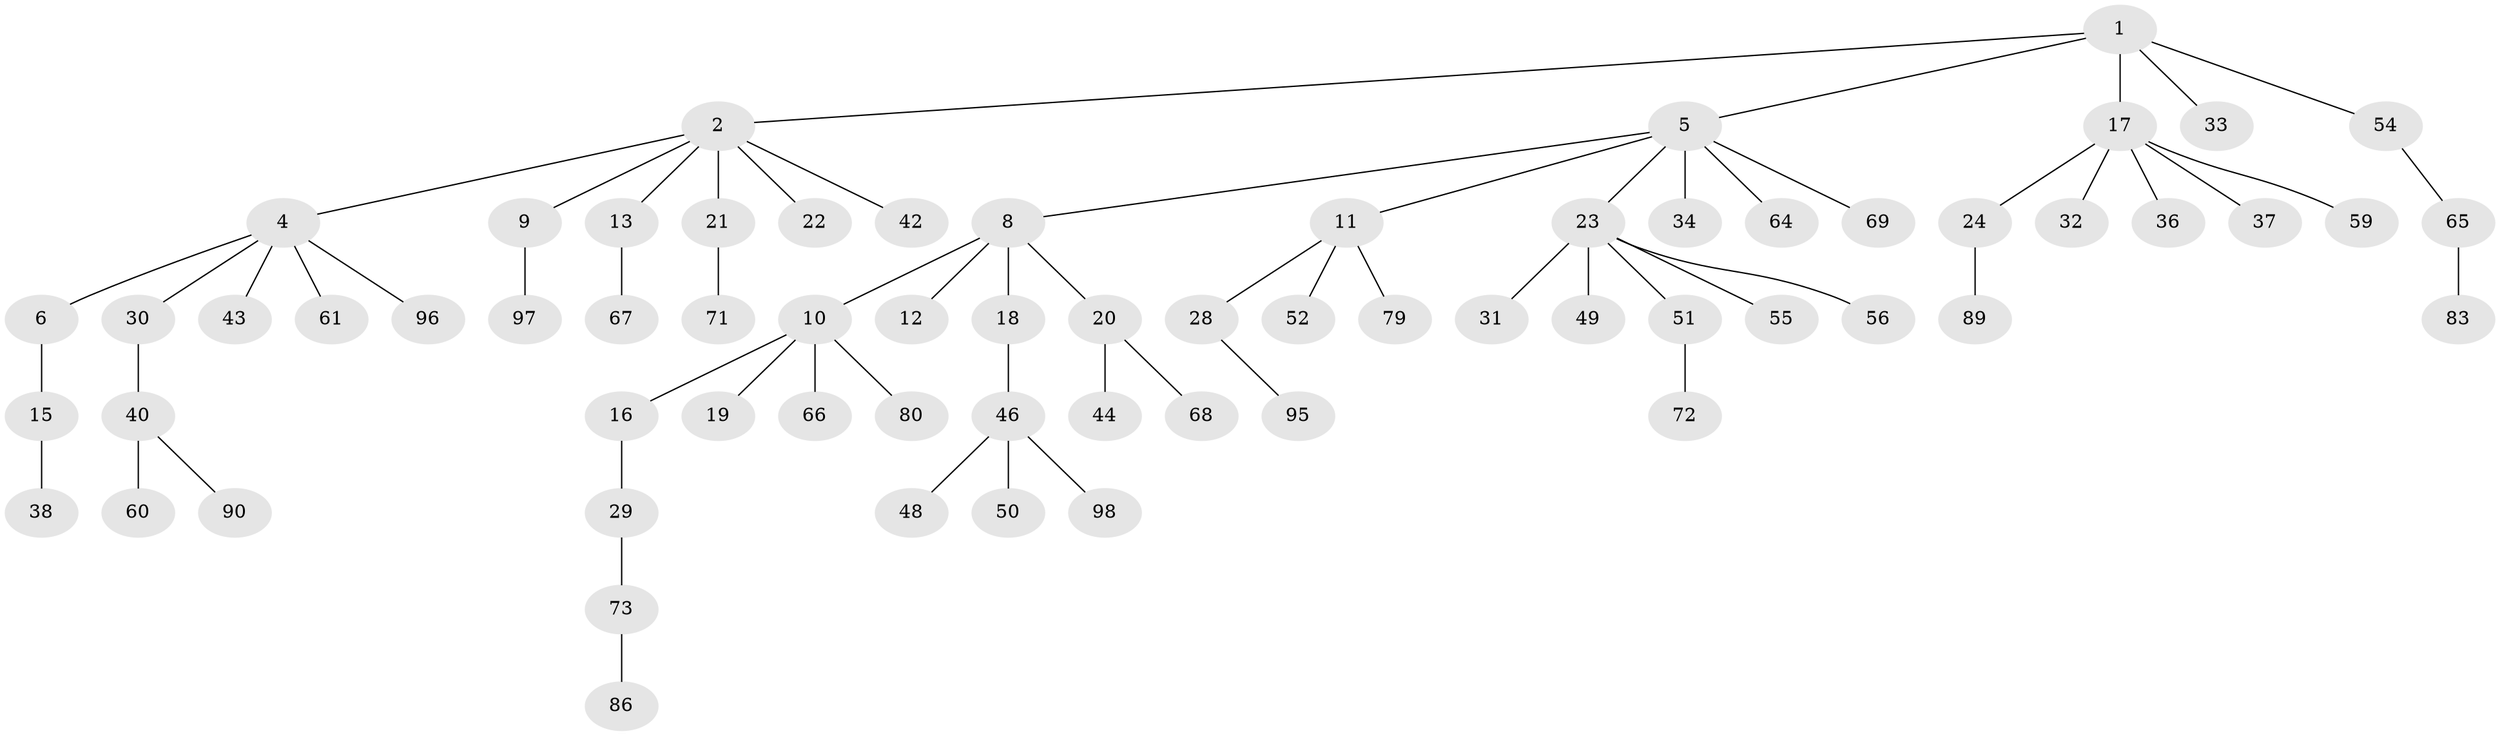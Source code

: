 // original degree distribution, {5: 0.03, 6: 0.02, 3: 0.12, 7: 0.03, 4: 0.02, 1: 0.5, 2: 0.28}
// Generated by graph-tools (version 1.1) at 2025/11/02/21/25 10:11:10]
// undirected, 66 vertices, 65 edges
graph export_dot {
graph [start="1"]
  node [color=gray90,style=filled];
  1 [super="+14"];
  2 [super="+3"];
  4 [super="+85"];
  5 [super="+7"];
  6 [super="+62"];
  8 [super="+26"];
  9 [super="+27"];
  10 [super="+58"];
  11 [super="+35"];
  12;
  13 [super="+47"];
  15;
  16 [super="+77"];
  17 [super="+81"];
  18;
  19 [super="+100"];
  20 [super="+39"];
  21 [super="+91"];
  22 [super="+41"];
  23 [super="+74"];
  24 [super="+25"];
  28 [super="+88"];
  29 [super="+87"];
  30;
  31 [super="+84"];
  32 [super="+63"];
  33;
  34;
  36;
  37;
  38 [super="+92"];
  40 [super="+45"];
  42;
  43 [super="+75"];
  44;
  46 [super="+76"];
  48;
  49;
  50;
  51 [super="+57"];
  52 [super="+53"];
  54;
  55;
  56;
  59;
  60;
  61;
  64;
  65 [super="+82"];
  66;
  67;
  68;
  69 [super="+70"];
  71 [super="+93"];
  72;
  73 [super="+78"];
  79;
  80;
  83 [super="+94"];
  86 [super="+99"];
  89;
  90;
  95;
  96;
  97;
  98;
  1 -- 2;
  1 -- 5;
  1 -- 33;
  1 -- 54;
  1 -- 17;
  2 -- 4;
  2 -- 9;
  2 -- 13;
  2 -- 21;
  2 -- 42;
  2 -- 22;
  4 -- 6;
  4 -- 30;
  4 -- 43;
  4 -- 61;
  4 -- 96;
  5 -- 8;
  5 -- 11;
  5 -- 34;
  5 -- 64;
  5 -- 69;
  5 -- 23;
  6 -- 15;
  8 -- 10;
  8 -- 12;
  8 -- 18;
  8 -- 20;
  9 -- 97;
  10 -- 16;
  10 -- 19;
  10 -- 66;
  10 -- 80;
  11 -- 28;
  11 -- 52;
  11 -- 79;
  13 -- 67;
  15 -- 38;
  16 -- 29;
  17 -- 24;
  17 -- 32;
  17 -- 36;
  17 -- 37;
  17 -- 59;
  18 -- 46;
  20 -- 44;
  20 -- 68;
  21 -- 71;
  23 -- 31;
  23 -- 49;
  23 -- 51;
  23 -- 55;
  23 -- 56;
  24 -- 89;
  28 -- 95;
  29 -- 73;
  30 -- 40;
  40 -- 60;
  40 -- 90;
  46 -- 48;
  46 -- 50;
  46 -- 98;
  51 -- 72;
  54 -- 65;
  65 -- 83;
  73 -- 86;
}
